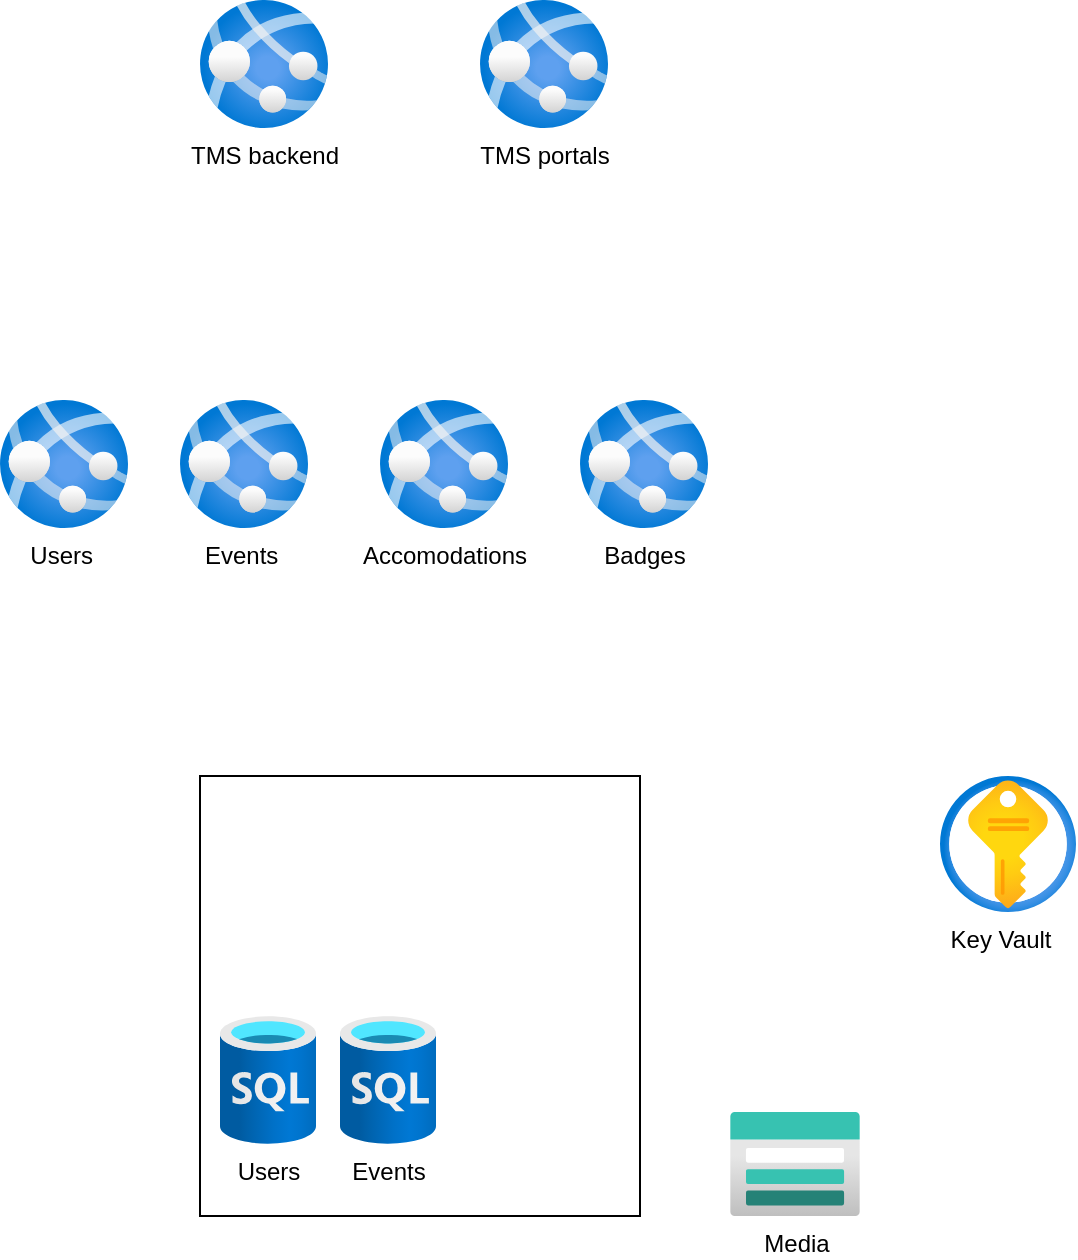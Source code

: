 <mxfile version="14.9.1" type="github">
  <diagram id="KYBh1_Fous7zdA7Xkofr" name="Page-1">
    <mxGraphModel dx="1530" dy="923" grid="1" gridSize="10" guides="1" tooltips="1" connect="1" arrows="1" fold="1" page="1" pageScale="1" pageWidth="850" pageHeight="1100" math="0" shadow="0">
      <root>
        <mxCell id="0" />
        <mxCell id="1" parent="0" />
        <mxCell id="JVKzG8Sv0Ugj9nFfbJfG-4" value="" style="whiteSpace=wrap;html=1;aspect=fixed;" vertex="1" parent="1">
          <mxGeometry x="160" y="518" width="220" height="220" as="geometry" />
        </mxCell>
        <mxCell id="JVKzG8Sv0Ugj9nFfbJfG-2" value="Users" style="aspect=fixed;html=1;points=[];align=center;image;fontSize=12;image=img/lib/azure2/databases/SQL_Database.svg;" vertex="1" parent="1">
          <mxGeometry x="170" y="638" width="48" height="64" as="geometry" />
        </mxCell>
        <mxCell id="JVKzG8Sv0Ugj9nFfbJfG-3" value="Events" style="aspect=fixed;html=1;points=[];align=center;image;fontSize=12;image=img/lib/azure2/databases/SQL_Database.svg;" vertex="1" parent="1">
          <mxGeometry x="230" y="638" width="48" height="64" as="geometry" />
        </mxCell>
        <mxCell id="JVKzG8Sv0Ugj9nFfbJfG-5" value="TMS backend" style="aspect=fixed;html=1;points=[];align=center;image;fontSize=12;image=img/lib/azure2/compute/App_Services.svg;" vertex="1" parent="1">
          <mxGeometry x="160" y="130" width="64" height="64" as="geometry" />
        </mxCell>
        <mxCell id="JVKzG8Sv0Ugj9nFfbJfG-6" value="TMS portals" style="aspect=fixed;html=1;points=[];align=center;image;fontSize=12;image=img/lib/azure2/compute/App_Services.svg;" vertex="1" parent="1">
          <mxGeometry x="300" y="130" width="64" height="64" as="geometry" />
        </mxCell>
        <mxCell id="JVKzG8Sv0Ugj9nFfbJfG-7" value="Users&amp;nbsp;" style="aspect=fixed;html=1;points=[];align=center;image;fontSize=12;image=img/lib/azure2/compute/App_Services.svg;" vertex="1" parent="1">
          <mxGeometry x="60" y="330" width="64" height="64" as="geometry" />
        </mxCell>
        <mxCell id="JVKzG8Sv0Ugj9nFfbJfG-8" value="Events&amp;nbsp;" style="aspect=fixed;html=1;points=[];align=center;image;fontSize=12;image=img/lib/azure2/compute/App_Services.svg;" vertex="1" parent="1">
          <mxGeometry x="150" y="330" width="64" height="64" as="geometry" />
        </mxCell>
        <mxCell id="JVKzG8Sv0Ugj9nFfbJfG-10" value="Accomodations" style="aspect=fixed;html=1;points=[];align=center;image;fontSize=12;image=img/lib/azure2/compute/App_Services.svg;" vertex="1" parent="1">
          <mxGeometry x="250" y="330" width="64" height="64" as="geometry" />
        </mxCell>
        <mxCell id="JVKzG8Sv0Ugj9nFfbJfG-11" value="Badges" style="aspect=fixed;html=1;points=[];align=center;image;fontSize=12;image=img/lib/azure2/compute/App_Services.svg;" vertex="1" parent="1">
          <mxGeometry x="350" y="330" width="64" height="64" as="geometry" />
        </mxCell>
        <mxCell id="JVKzG8Sv0Ugj9nFfbJfG-12" value="Media" style="aspect=fixed;html=1;points=[];align=center;image;fontSize=12;image=img/lib/azure2/storage/Storage_Accounts.svg;" vertex="1" parent="1">
          <mxGeometry x="425" y="686" width="65" height="52" as="geometry" />
        </mxCell>
        <mxCell id="JVKzG8Sv0Ugj9nFfbJfG-13" value="" style="aspect=fixed;html=1;points=[];align=center;image;fontSize=12;image=img/lib/azure2/security/Key_Vaults.svg;" vertex="1" parent="1">
          <mxGeometry x="530" y="518" width="68" height="68" as="geometry" />
        </mxCell>
        <mxCell id="JVKzG8Sv0Ugj9nFfbJfG-14" value="Key Vault&lt;br&gt;" style="text;html=1;align=center;verticalAlign=middle;resizable=0;points=[];autosize=1;strokeColor=none;" vertex="1" parent="1">
          <mxGeometry x="525" y="590" width="70" height="20" as="geometry" />
        </mxCell>
      </root>
    </mxGraphModel>
  </diagram>
</mxfile>
